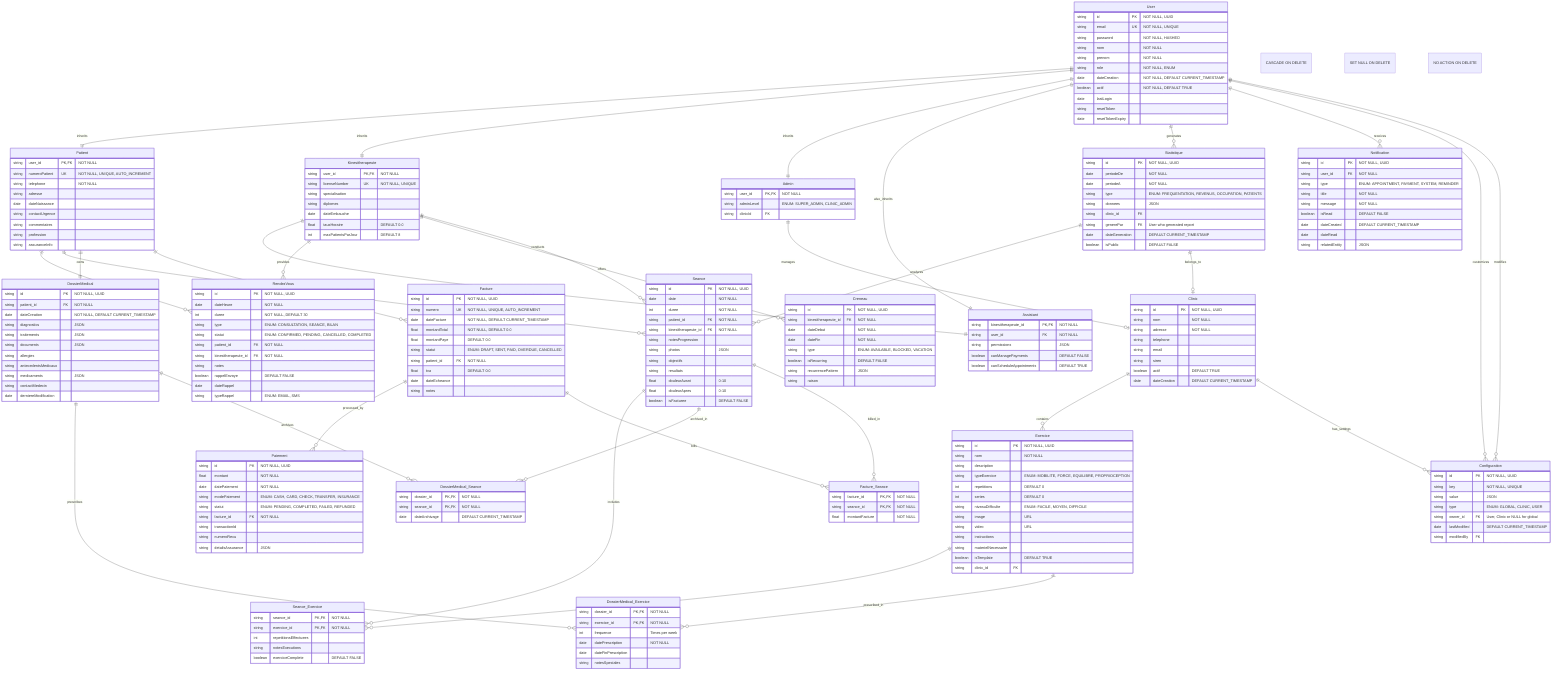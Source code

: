 erDiagram
    %% Base User table (inheritance strategy)
    User {
        string id PK "NOT NULL, UUID"
        string email UK "NOT NULL, UNIQUE"
        string password "NOT NULL, HASHED"
        string nom "NOT NULL"
        string prenom "NOT NULL"
        string role "NOT NULL, ENUM"
        date dateCreation "NOT NULL, DEFAULT CURRENT_TIMESTAMP"
        boolean actif "NOT NULL, DEFAULT TRUE"
        date lastLogin
        string resetToken
        date resetTokenExpiry
    }
    
    %% Patient table (inherits from User)
    Patient {
        string user_id PK,FK "NOT NULL"
        string numeroPatient UK "NOT NULL, UNIQUE, AUTO_INCREMENT"
        string telephone "NOT NULL"
        string adresse  
        date dateNaissance
        string contactUrgence
        string commentaires
        string profession
        string assuranceInfo
    }
    
    %% Kinesitherapeute table (inherits from User)
    Kinesitherapeute {
        string user_id PK,FK "NOT NULL"
        string licenseNumber UK "NOT NULL, UNIQUE"
        string specialisation
        string diplomes
        date dateEmbauche
        float tauxHoraire "DEFAULT 0.0"
        int maxPatientsParJour "DEFAULT 8"
    }
    
    %% Assistant table (inherits from Kinesitherapeute)
    Assistant {
        string kinesitherapeute_id PK,FK "NOT NULL"
        string user_id FK "NOT NULL"
        string permissions "JSON"
        boolean canManagePayments "DEFAULT FALSE"
        boolean canScheduleAppointments "DEFAULT TRUE"
    }
    
    %% Admin table (inherits from User)
    Admin {
        string user_id PK,FK "NOT NULL"
        string adminLevel "ENUM: SUPER_ADMIN, CLINIC_ADMIN"
        string clinicId FK
    }
    
    %% Clinic table (for multi-clinic support)
    Clinic {
        string id PK "NOT NULL, UUID"
        string nom "NOT NULL"
        string adresse "NOT NULL"
        string telephone
        string email
        string siren
        boolean actif "DEFAULT TRUE"
        date dateCreation "DEFAULT CURRENT_TIMESTAMP"
    }
    
    %% RendezVous table
    RendezVous {
        string id PK "NOT NULL, UUID"
        date dateHeure "NOT NULL"
        int duree "NOT NULL, DEFAULT 30"
        string type "ENUM: CONSULTATION, SEANCE, BILAN"
        string statut "ENUM: CONFIRMED, PENDING, CANCELLED, COMPLETED"
        string patient_id FK "NOT NULL"
        string kinesitherapeute_id FK "NOT NULL"
        string notes
        boolean rappelEnvoye "DEFAULT FALSE"
        date dateRappel
        string typeRappel "ENUM: EMAIL, SMS"
    }
    
    %% Seance table
    Seance {
        string id PK "NOT NULL, UUID"
        date date "NOT NULL"
        int duree "NOT NULL"
        string patient_id FK "NOT NULL"
        string kinesitherapeute_id FK "NOT NULL"
        string notesProgression
        string photos "JSON"
        string objectifs
        string resultats
        float douleurAvant "0-10"
        float douleurApres "0-10"
        boolean isFacturee "DEFAULT FALSE"
    }
    
    %% Seance_Exercice junction table (many-to-many)
    Seance_Exercice {
        string seance_id PK,FK "NOT NULL"
        string exercice_id PK,FK "NOT NULL"
        int repetitionsEffectuees
        string notesExecutions
        boolean exerciceComplete "DEFAULT FALSE"
    }
    
    %% Exercice table
    Exercice {
        string id PK "NOT NULL, UUID"
        string nom "NOT NULL"
        string description
        string typeExercice "ENUM: MOBILITE, FORCE, EQUILIBRE, PROPRIOCEPTION"
        int repetitions "DEFAULT 0"
        int series "DEFAULT 0"
        string niveauDifficulte "ENUM: FACILE, MOYEN, DIFFICILE"
        string image "URL"
        string video "URL"
        string instructions
        string materielNecessaire
        boolean isTemplate "DEFAULT TRUE"
        string clinic_id FK
    }
    
    %% Facture table
    Facture {
        string id PK "NOT NULL, UUID"
        string numero UK "NOT NULL, UNIQUE, AUTO_INCREMENT"
        date dateFacture "NOT NULL, DEFAULT CURRENT_TIMESTAMP"
        float montantTotal "NOT NULL, DEFAULT 0.0"
        float montantPaye "DEFAULT 0.0"
        string statut "ENUM: DRAFT, SENT, PAID, OVERDUE, CANCELLED"
        string patient_id FK "NOT NULL"
        float tva "DEFAULT 0.0"
        date dateEcheance
        string notes
    }
    
    %% Facture_Seance junction table
    Facture_Seance {
        string facture_id PK,FK "NOT NULL"
        string seance_id PK,FK "NOT NULL"
        float montantFacture "NOT NULL"
    }
    
    %% Paiement table
    Paiement {
        string id PK "NOT NULL, UUID"
        float montant "NOT NULL"
        date datePaiement "NOT NULL"
        string modePaiement "ENUM: CASH, CARD, CHECK, TRANSFER, INSURANCE"
        string statut "ENUM: PENDING, COMPLETED, FAILED, REFUNDED"
        string facture_id FK "NOT NULL"
        string transactionId
        string numeroRecu
        string detailsAssurance "JSON"
    }
    
    %% DossierMedical table
    DossierMedical {
        string id PK "NOT NULL, UUID"
        string patient_id FK "NOT NULL"
        date dateCreation "NOT NULL, DEFAULT CURRENT_TIMESTAMP"
        string diagnostics "JSON"
        string traitements "JSON"
        string documents "JSON"
        string allergies
        string antecedentsMedicaux
        string medicaments "JSON"
        string contactMedecin
        date derniereModification
    }
    
    %% DossierMedical_Exercice table (for prescribed exercises)
    DossierMedical_Exercice {
        string dossier_id PK,FK "NOT NULL"
        string exercice_id PK,FK "NOT NULL"
        int frequence "Times per week"
        date datePrescription "NOT NULL"
        date dateFinPrescription
        string notesSpeciales
    }
    
    %% DossierMedical_Seance table (for archived sessions)
    DossierMedical_Seance {
        string dossier_id PK,FK "NOT NULL"
        string seance_id PK,FK "NOT NULL"
        date dateArchivage "DEFAULT CURRENT_TIMESTAMP"
    }
    
    %% Statistique table
    Statistique {
        string id PK "NOT NULL, UUID"
        date periodeDe "NOT NULL"
        date periodeA "NOT NULL"
        string type "ENUM: FREQUENTATION, REVENUS, OCCUPATION, PATIENTS"
        string donnees "JSON"
        string clinic_id FK
        string generePar FK "User who generated report"
        date dateGeneration "DEFAULT CURRENT_TIMESTAMP"
        boolean isPublic "DEFAULT FALSE"
    }
    
    %% Configuration table (for system settings)
    Configuration {
        string id PK "NOT NULL, UUID"
        string key "NOT NULL, UNIQUE"
        string value "JSON"
        string type "ENUM: GLOBAL, CLINIC, USER"
        string owner_id FK "User, Clinic or NULL for global"
        date lastModified "DEFAULT CURRENT_TIMESTAMP"
        string modifiedBy FK
    }
    
    %% Notification table (for system notifications)
    Notification {
        string id PK "NOT NULL, UUID"
        string user_id FK "NOT NULL"
        string type "ENUM: APPOINTMENT, PAYMENT, SYSTEM, REMINDER"
        string title "NOT NULL"
        string message "NOT NULL"
        boolean isRead "DEFAULT FALSE"
        date dateCreated "DEFAULT CURRENT_TIMESTAMP"
        date dateRead
        string relatedEntity "JSON"
    }
    
    %% Creneau table (for time slot management)
    Creneau {
        string id PK "NOT NULL, UUID"
        string kinesitherapeute_id FK "NOT NULL"
        date dateDebut "NOT NULL"
        date dateFin "NOT NULL"
        string type "ENUM: AVAILABLE, BLOCKED, VACATION"
        boolean isRecurring "DEFAULT FALSE"
        string recurrencePattern "JSON"
        string raison
    }
    
    %% Relationships with cascade rules
    User ||--|| Patient : inherits "CASCADE ON DELETE"
    User ||--|| Kinesitherapeute : inherits "CASCADE ON DELETE"
    User ||--|| Admin : inherits "CASCADE ON DELETE"
    Kinesitherapeute ||--|| Assistant : specializes "CASCADE ON DELETE"
    User ||--|| Assistant : also_inherits "CASCADE ON DELETE"
    
    Admin ||--o| Clinic : manages "SET NULL ON DELETE"
    Clinic ||--o{ Exercice : contains "CASCADE ON DELETE"
    Clinic ||--o{ Configuration : has_settings "CASCADE ON DELETE"
    
    Patient ||--o{ RendezVous : has_scheduled "CASCADE ON DELETE"
    Kinesitherapeute ||--o{ RendezVous : provides "SET NULL ON DELETE"
    Kinesitherapeute ||--o{ Creneau : offers "CASCADE ON DELETE"
    
    Patient ||--o{ Seance : participates_in "CASCADE ON DELETE"
    Kinesitherapeute ||--o{ Seance : conducts "SET NULL ON DELETE"
    
    Seance ||--o{ Seance_Exercice : includes "CASCADE ON DELETE"
    Exercice ||--o{ Seance_Exercice : performed_in "CASCADE ON DELETE"
    
    Patient ||--|| DossierMedical : owns "CASCADE ON DELETE"
    
    DossierMedical ||--o{ DossierMedical_Exercice : prescribes "CASCADE ON DELETE"
    Exercice ||--o{ DossierMedical_Exercice : prescribed_in "CASCADE ON DELETE"
    
    DossierMedical ||--o{ DossierMedical_Seance : archives "CASCADE ON DELETE"
    Seance ||--o{ DossierMedical_Seance : archived_in "CASCADE ON DELETE"
    
    Patient ||--o{ Facture : receives "CASCADE ON DELETE"
    Facture ||--o{ Paiement : processed_by "CASCADE ON DELETE"
    
    Facture ||--o{ Facture_Seance : bills "CASCADE ON DELETE"
    Seance ||--o{ Facture_Seance : billed_in "CASCADE ON DELETE"
    
    Statistique ||--o{ Seance : analyzes "NO ACTION ON DELETE"
    Statistique ||--o| Clinic : belongs_to "SET NULL ON DELETE"
    User ||--o{ Statistique : generates "SET NULL ON DELETE"
    
    User ||--o{ Notification : receives "CASCADE ON DELETE"
    User ||--o{ Configuration : customizes "CASCADE ON DELETE"
    User ||--o{ Configuration : modifies "SET NULL ON DELETE"